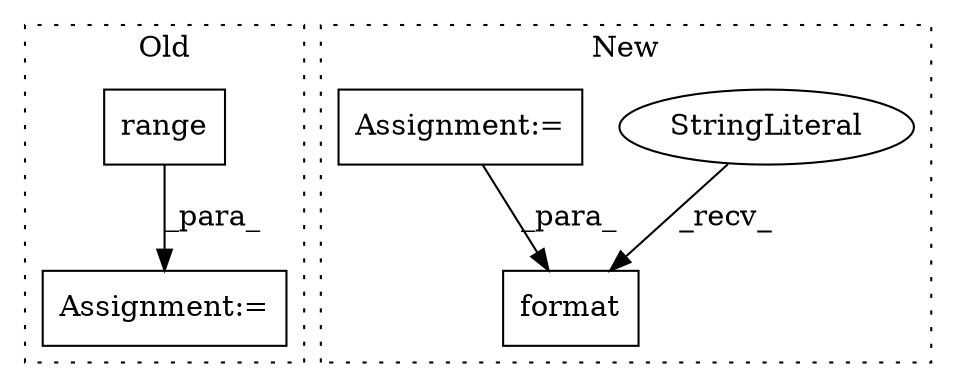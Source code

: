 digraph G {
subgraph cluster0 {
1 [label="range" a="32" s="3288,3328" l="6,1" shape="box"];
3 [label="Assignment:=" a="7" s="3227,3329" l="53,2" shape="box"];
label = "Old";
style="dotted";
}
subgraph cluster1 {
2 [label="format" a="32" s="3619,3674" l="7,1" shape="box"];
4 [label="StringLiteral" a="45" s="3588" l="30" shape="ellipse"];
5 [label="Assignment:=" a="7" s="3540" l="2" shape="box"];
label = "New";
style="dotted";
}
1 -> 3 [label="_para_"];
4 -> 2 [label="_recv_"];
5 -> 2 [label="_para_"];
}